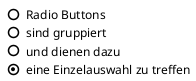 @startsalt
{
    () Radio Buttons
    () sind gruppiert
    () und dienen dazu
    (X) eine Einzelauswahl zu treffen
}
@endsalt

